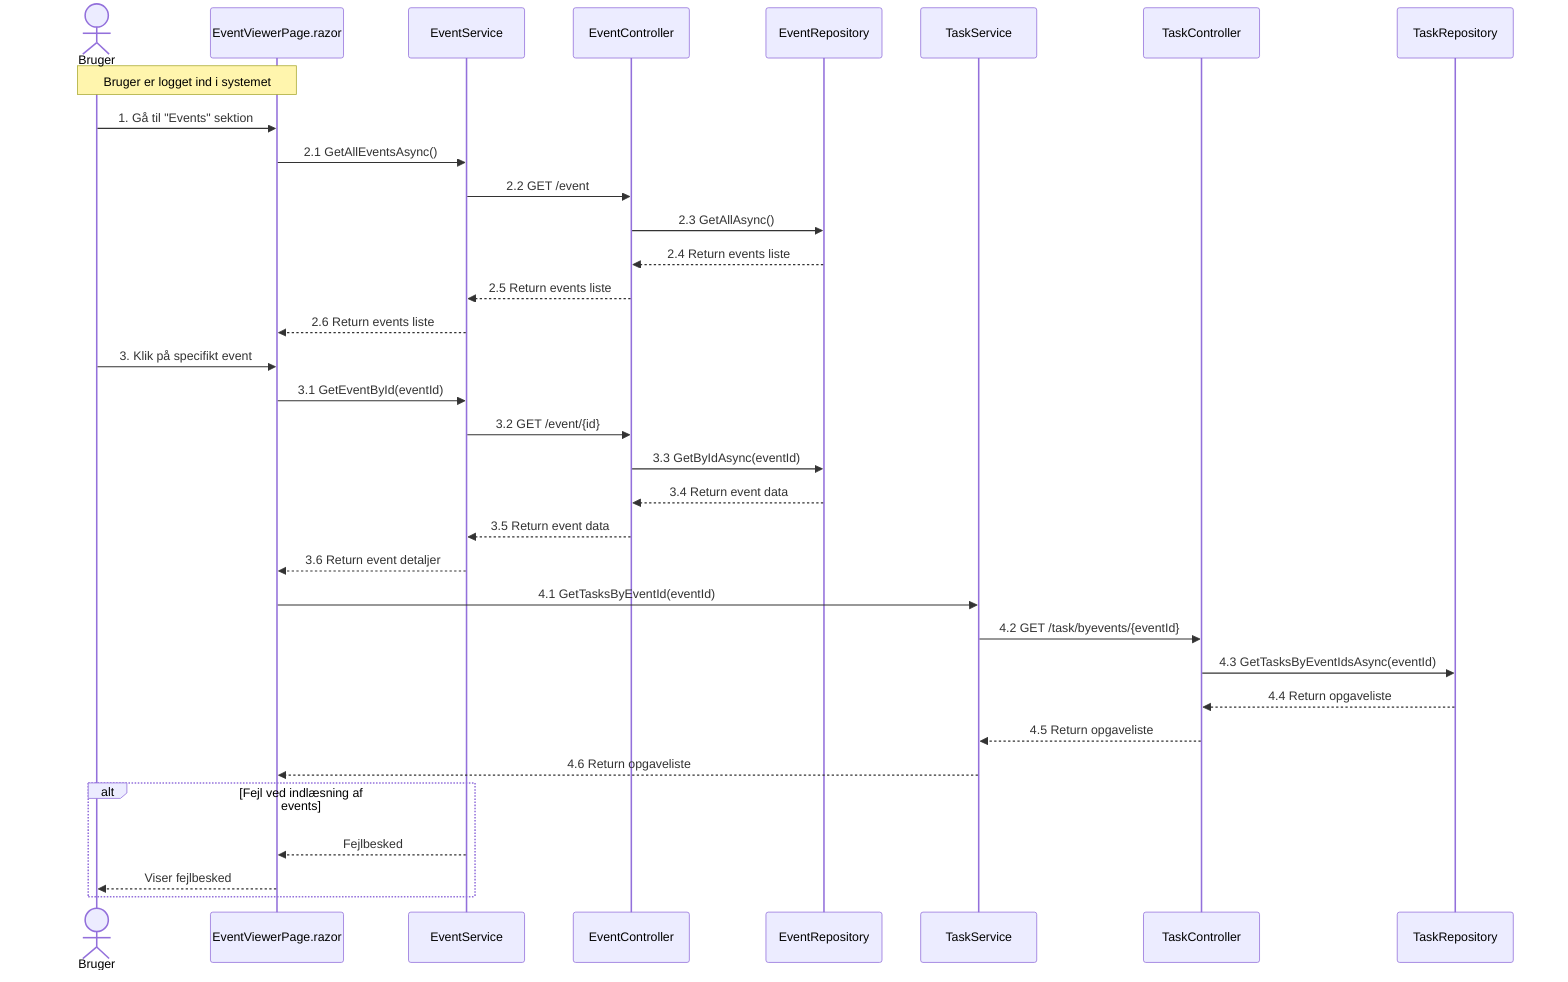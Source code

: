sequenceDiagram
    actor Bruger as Bruger
    participant EV as EventViewerPage.razor
    participant ES as EventService
    participant ECon as EventController
    participant ERepo as EventRepository
    participant TS as TaskService
    participant TCon as TaskController
    participant TRepo as TaskRepository

    %% Forudsætninger
    Note over Bruger,EV: Bruger er logget ind i systemet

    %% 1. Bruger navigerer til Events
    Bruger->>EV: 1. Gå til "Events" sektion

    %% 2. Systemet indlæser events
    EV->>ES: 2.1 GetAllEventsAsync()
    ES->>ECon: 2.2 GET /event
    ECon->>ERepo: 2.3 GetAllAsync()
    ERepo-->>ECon: 2.4 Return events liste
    ECon-->>ES: 2.5 Return events liste
    ES-->>EV: 2.6 Return events liste

    %% 3. Bruger vælger et specifikt event
    Bruger->>EV: 3. Klik på specifikt event
    EV->>ES: 3.1 GetEventById(eventId)
    ES->>ECon: 3.2 GET /event/{id}
    ECon->>ERepo: 3.3 GetByIdAsync(eventId)
    ERepo-->>ECon: 3.4 Return event data
    ECon-->>ES: 3.5 Return event data
    ES-->>EV: 3.6 Return event detaljer

    %% 4. Systemet henter opgaver til eventet
    EV->>TS: 4.1 GetTasksByEventId(eventId)
    TS->>TCon: 4.2 GET /task/byevents/{eventId}
    TCon->>TRepo: 4.3 GetTasksByEventIdsAsync(eventId)
    TRepo-->>TCon: 4.4 Return opgaveliste
    TCon-->>TS: 4.5 Return opgaveliste
    TS-->>EV: 4.6 Return opgaveliste

    %% Undtagelsesflow: Systemet kan ikke indlæse events
    alt Fejl ved indlæsning af events
        ES-->>EV: Fejlbesked
        EV-->>Bruger: Viser fejlbesked
    end
